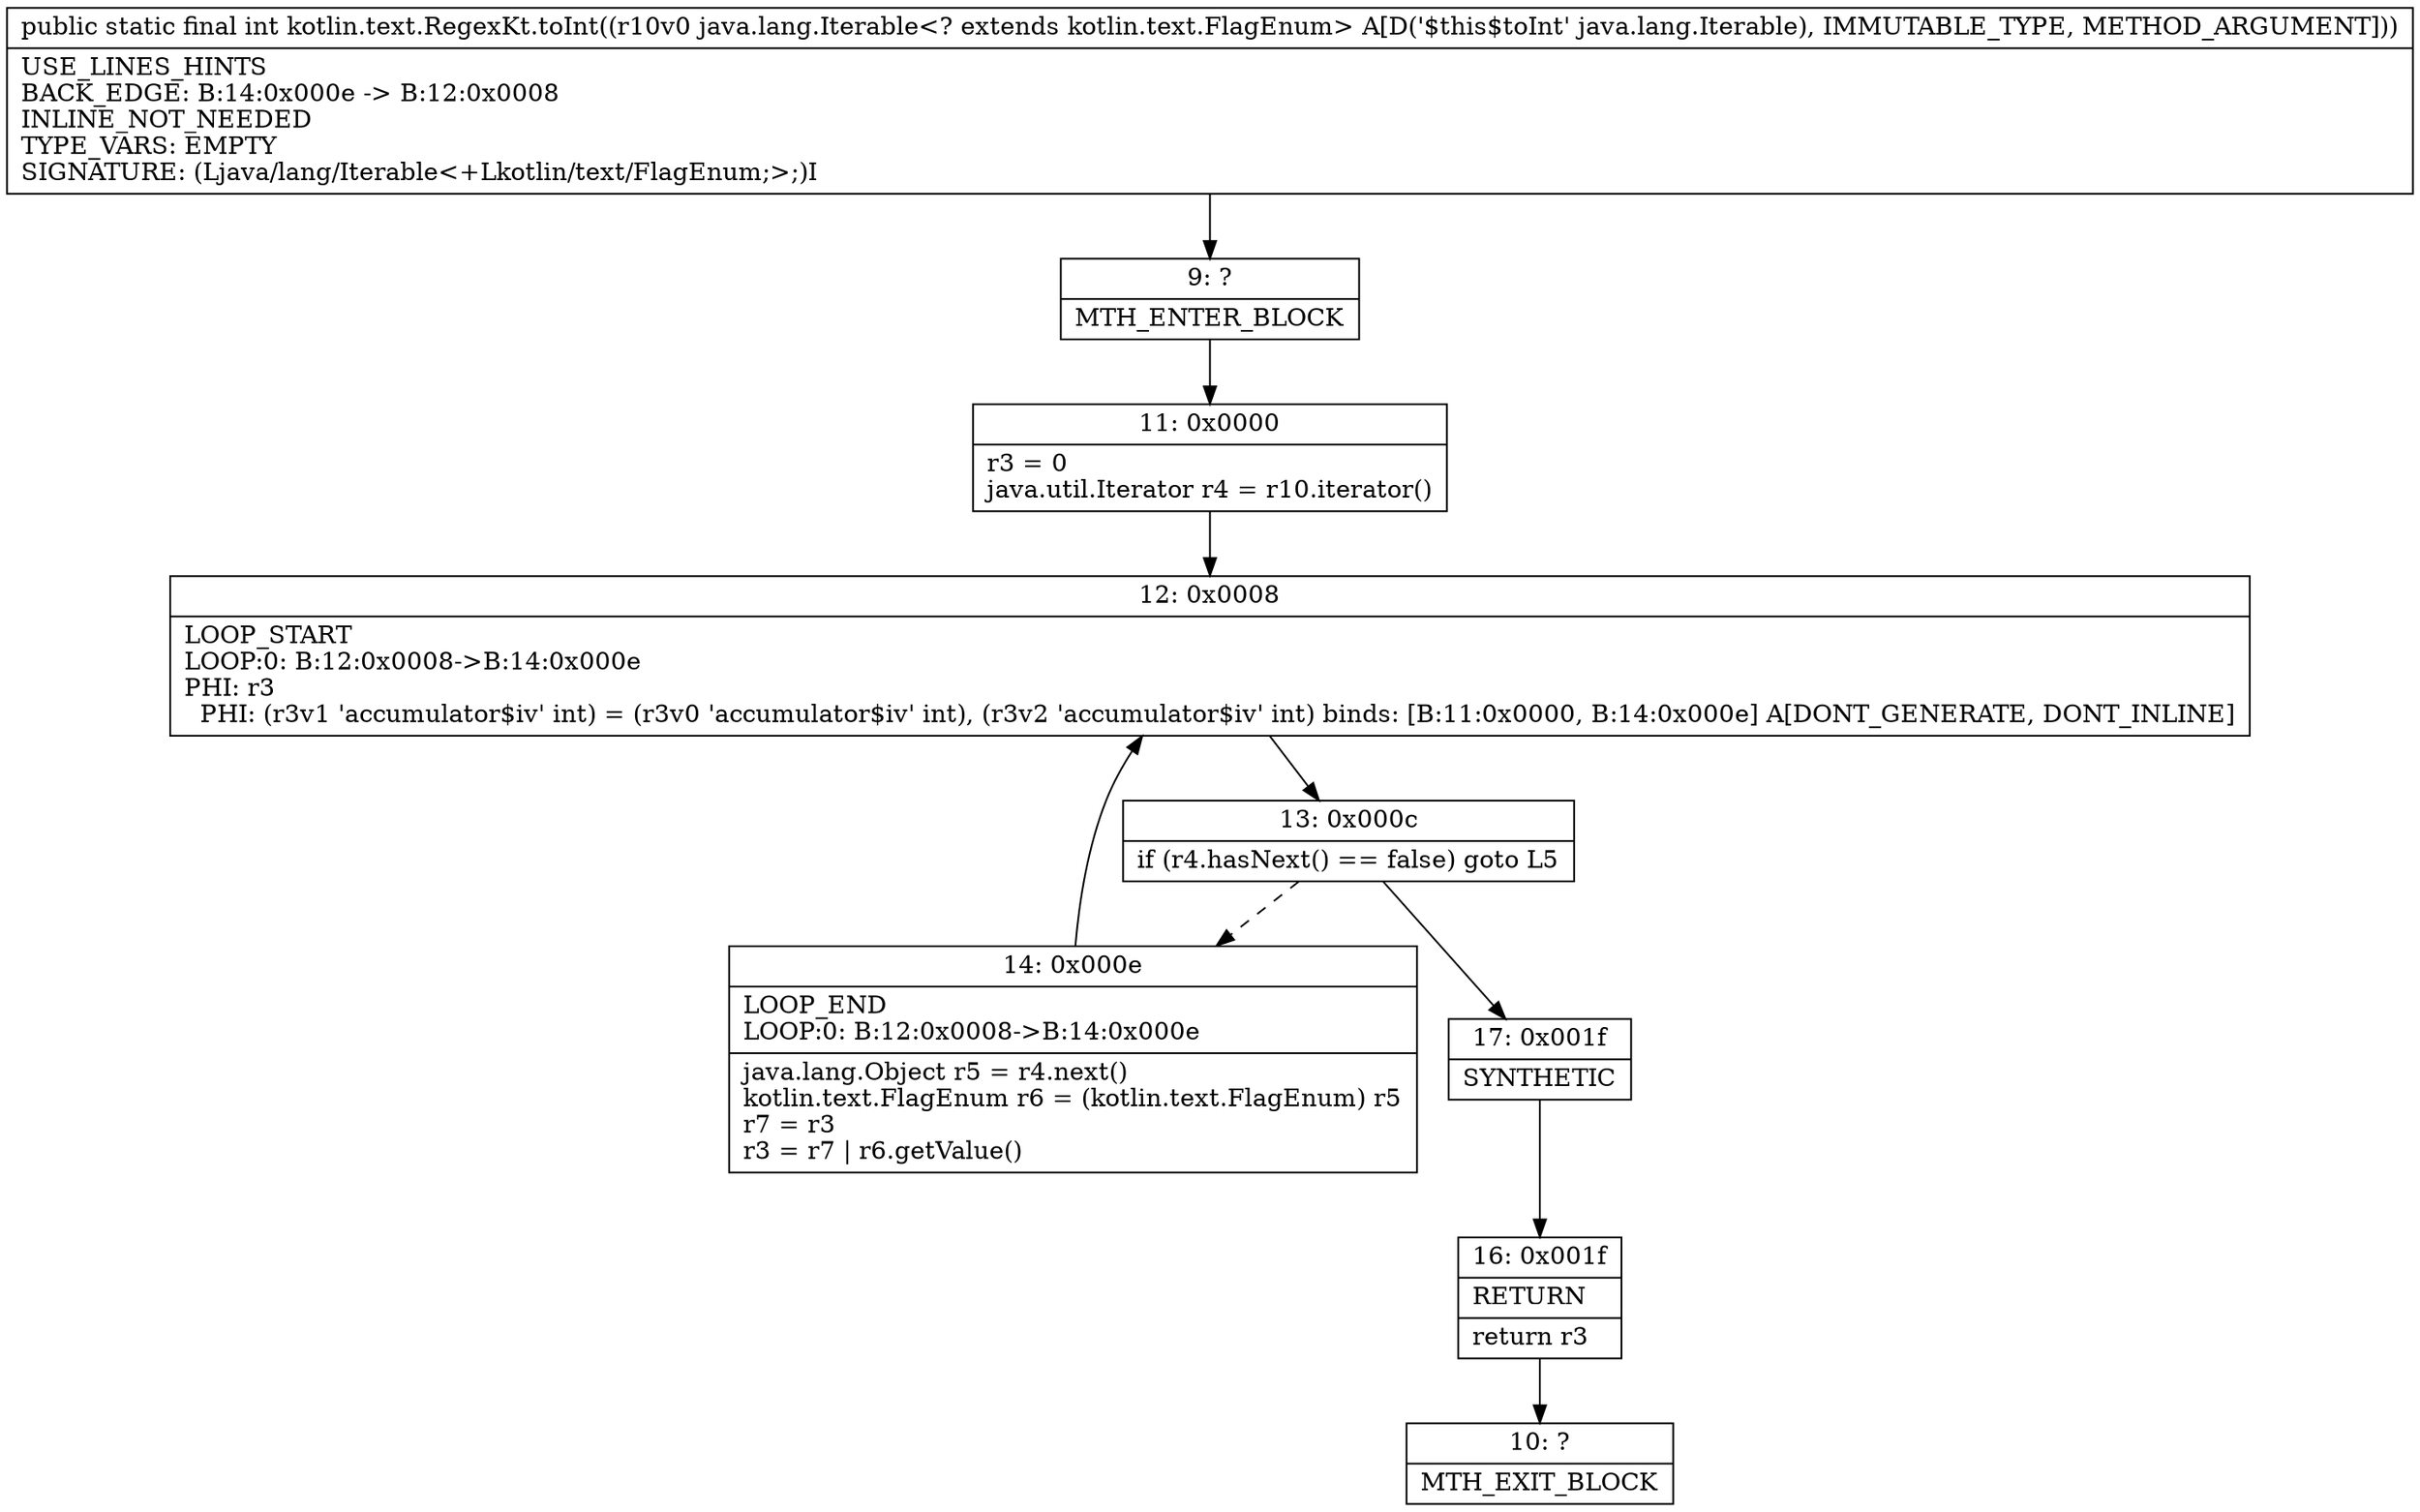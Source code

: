 digraph "CFG forkotlin.text.RegexKt.toInt(Ljava\/lang\/Iterable;)I" {
Node_9 [shape=record,label="{9\:\ ?|MTH_ENTER_BLOCK\l}"];
Node_11 [shape=record,label="{11\:\ 0x0000|r3 = 0\ljava.util.Iterator r4 = r10.iterator()\l}"];
Node_12 [shape=record,label="{12\:\ 0x0008|LOOP_START\lLOOP:0: B:12:0x0008\-\>B:14:0x000e\lPHI: r3 \l  PHI: (r3v1 'accumulator$iv' int) = (r3v0 'accumulator$iv' int), (r3v2 'accumulator$iv' int) binds: [B:11:0x0000, B:14:0x000e] A[DONT_GENERATE, DONT_INLINE]\l}"];
Node_13 [shape=record,label="{13\:\ 0x000c|if (r4.hasNext() == false) goto L5\l}"];
Node_14 [shape=record,label="{14\:\ 0x000e|LOOP_END\lLOOP:0: B:12:0x0008\-\>B:14:0x000e\l|java.lang.Object r5 = r4.next()\lkotlin.text.FlagEnum r6 = (kotlin.text.FlagEnum) r5\lr7 = r3\lr3 = r7 \| r6.getValue()\l}"];
Node_17 [shape=record,label="{17\:\ 0x001f|SYNTHETIC\l}"];
Node_16 [shape=record,label="{16\:\ 0x001f|RETURN\l|return r3\l}"];
Node_10 [shape=record,label="{10\:\ ?|MTH_EXIT_BLOCK\l}"];
MethodNode[shape=record,label="{public static final int kotlin.text.RegexKt.toInt((r10v0 java.lang.Iterable\<? extends kotlin.text.FlagEnum\> A[D('$this$toInt' java.lang.Iterable), IMMUTABLE_TYPE, METHOD_ARGUMENT]))  | USE_LINES_HINTS\lBACK_EDGE: B:14:0x000e \-\> B:12:0x0008\lINLINE_NOT_NEEDED\lTYPE_VARS: EMPTY\lSIGNATURE: (Ljava\/lang\/Iterable\<+Lkotlin\/text\/FlagEnum;\>;)I\l}"];
MethodNode -> Node_9;Node_9 -> Node_11;
Node_11 -> Node_12;
Node_12 -> Node_13;
Node_13 -> Node_14[style=dashed];
Node_13 -> Node_17;
Node_14 -> Node_12;
Node_17 -> Node_16;
Node_16 -> Node_10;
}

